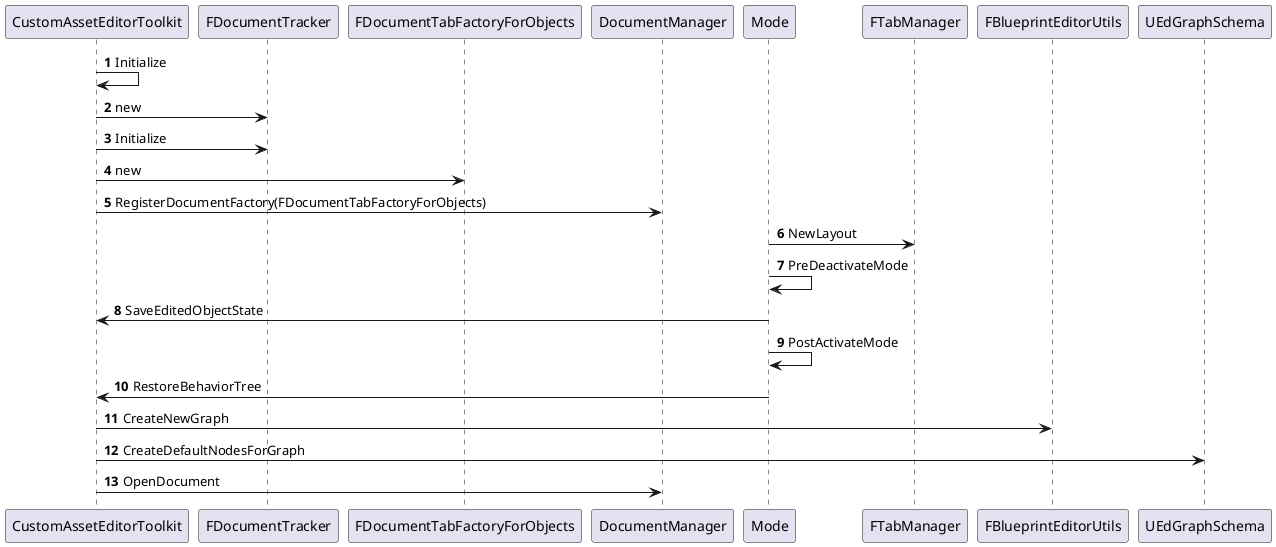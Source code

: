 @startuml
'https://plantuml.com/sequence-diagram

autonumber

participant CustomAssetEditorToolkit as Toolkit

Toolkit -> Toolkit: Initialize
Toolkit -> FDocumentTracker: new
Toolkit -> FDocumentTracker: Initialize
Toolkit -> FDocumentTabFactoryForObjects: new
Toolkit -> DocumentManager: RegisterDocumentFactory(FDocumentTabFactoryForObjects)
Mode -> FTabManager: NewLayout
Mode -> Mode: PreDeactivateMode
Mode -> Toolkit: SaveEditedObjectState

Mode -> Mode: PostActivateMode
Mode -> Toolkit: RestoreBehaviorTree
Toolkit -> FBlueprintEditorUtils: CreateNewGraph
Toolkit -> UEdGraphSchema: CreateDefaultNodesForGraph
Toolkit -> DocumentManager: OpenDocument



@enduml